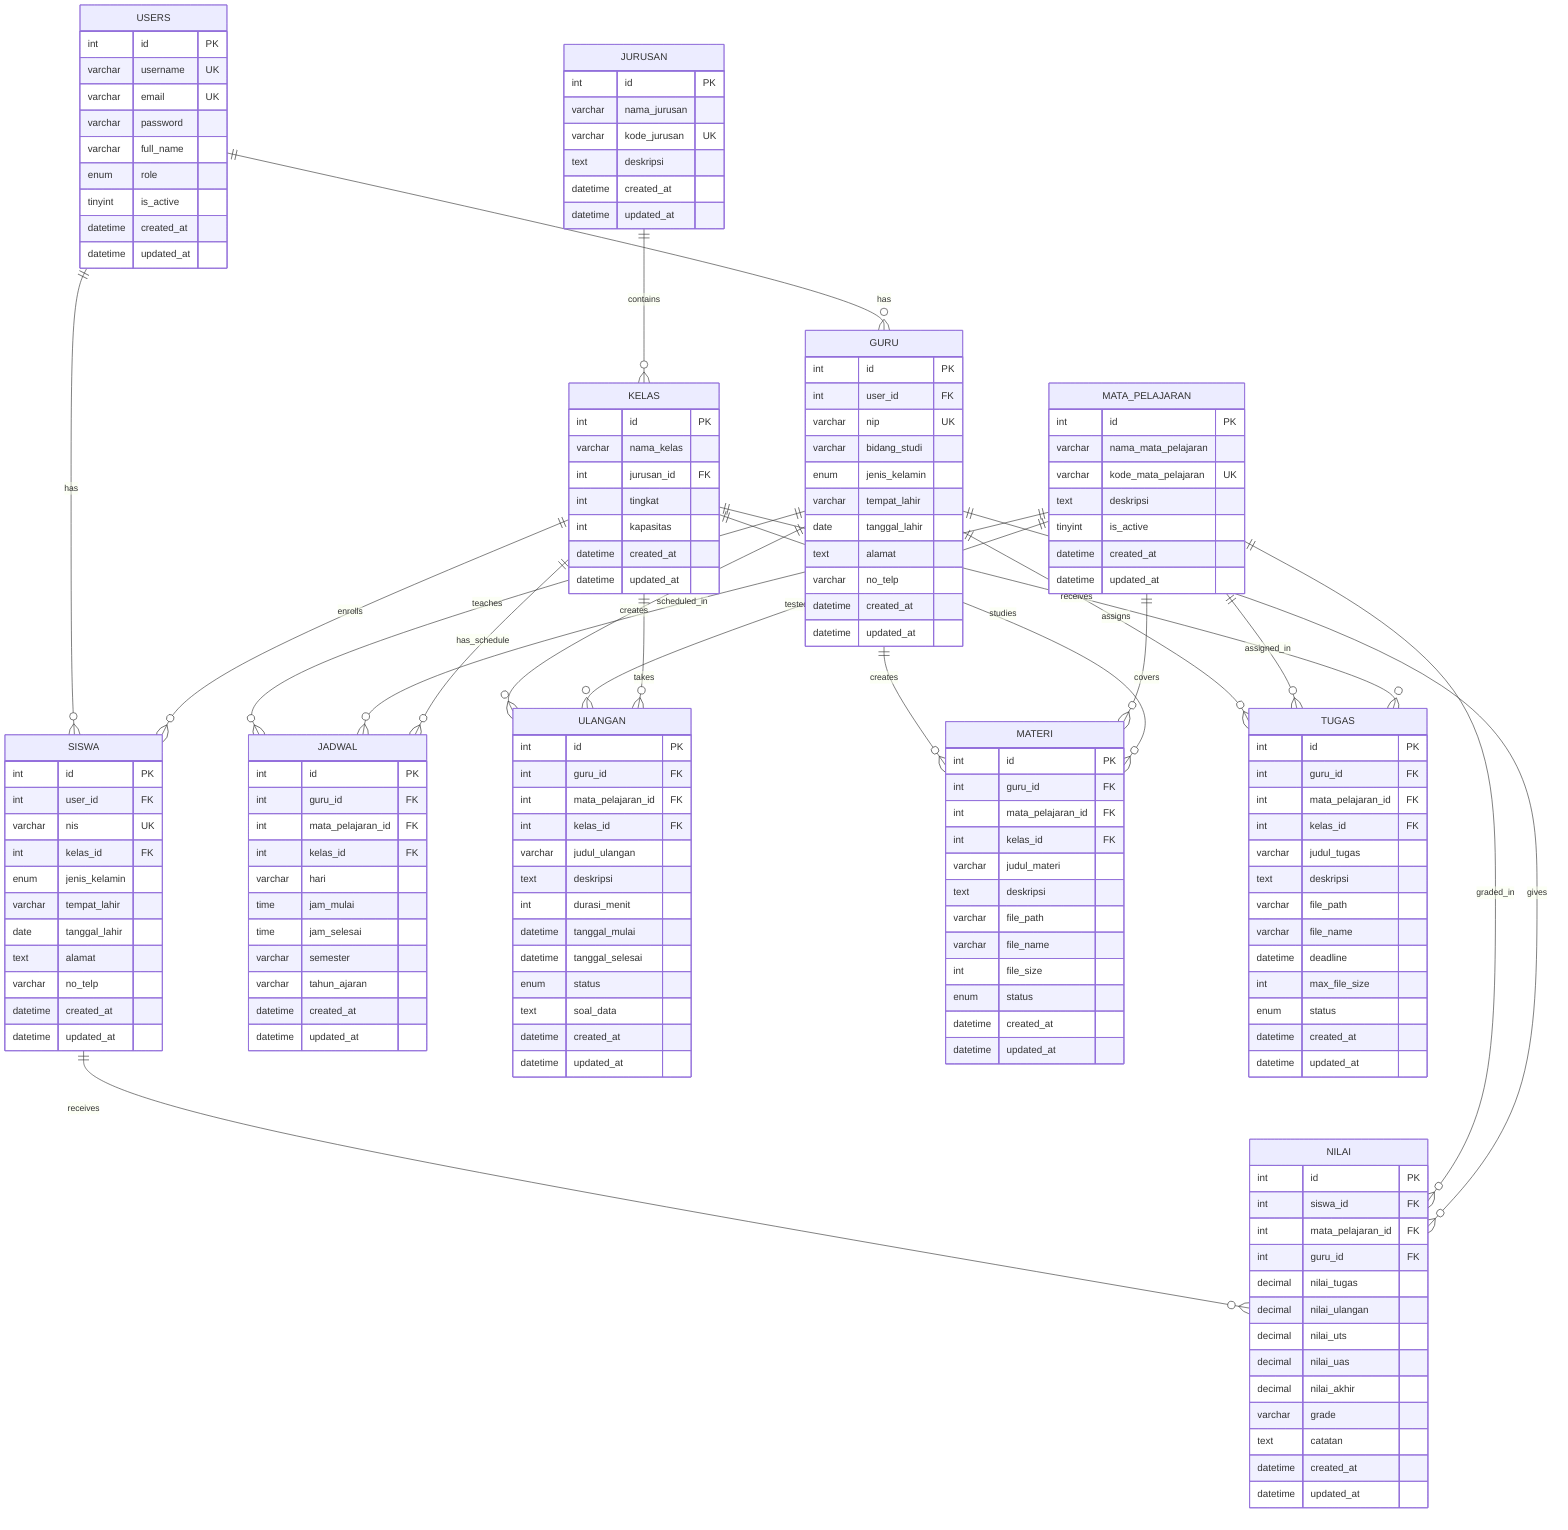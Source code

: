 erDiagram
%% Core Entities
USERS {
int id PK
varchar username UK
varchar email UK
varchar password
varchar full_name
enum role
tinyint is_active
datetime created_at
datetime updated_at
}

JURUSAN {
int id PK
varchar nama_jurusan
varchar kode_jurusan UK
text deskripsi
datetime created_at
datetime updated_at
}

KELAS {
int id PK
varchar nama_kelas
int jurusan_id FK
int tingkat
int kapasitas
datetime created_at
datetime updated_at
}

SISWA {
int id PK
int user_id FK
varchar nis UK
int kelas_id FK
enum jenis_kelamin
varchar tempat_lahir
date tanggal_lahir
text alamat
varchar no_telp
datetime created_at
datetime updated_at
}

GURU {
int id PK
int user_id FK
varchar nip UK
varchar bidang_studi
enum jenis_kelamin
varchar tempat_lahir
date tanggal_lahir
text alamat
varchar no_telp
datetime created_at
datetime updated_at
}

MATA_PELAJARAN {
int id PK
varchar nama_mata_pelajaran
varchar kode_mata_pelajaran UK
text deskripsi
tinyint is_active
datetime created_at
datetime updated_at
}

JADWAL {
int id PK
int guru_id FK
int mata_pelajaran_id FK
int kelas_id FK
varchar hari
time jam_mulai
time jam_selesai
varchar semester
varchar tahun_ajaran
datetime created_at
datetime updated_at
}

NILAI {
int id PK
int siswa_id FK
int mata_pelajaran_id FK
int guru_id FK
decimal nilai_tugas
decimal nilai_ulangan
decimal nilai_uts
decimal nilai_uas
decimal nilai_akhir
varchar grade
text catatan
datetime created_at
datetime updated_at
}

ULANGAN {
int id PK
int guru_id FK
int mata_pelajaran_id FK
int kelas_id FK
varchar judul_ulangan
text deskripsi
int durasi_menit
datetime tanggal_mulai
datetime tanggal_selesai
enum status
text soal_data
datetime created_at
datetime updated_at
}

MATERI {
int id PK
int guru_id FK
int mata_pelajaran_id FK
int kelas_id FK
varchar judul_materi
text deskripsi
varchar file_path
varchar file_name
int file_size
enum status
datetime created_at
datetime updated_at
}

TUGAS {
int id PK
int guru_id FK
int mata_pelajaran_id FK
int kelas_id FK
varchar judul_tugas
text deskripsi
varchar file_path
varchar file_name
datetime deadline
int max_file_size
enum status
datetime created_at
datetime updated_at
}

%% Relationships
USERS ||--o{ SISWA : "has"
USERS ||--o{ GURU : "has"

JURUSAN ||--o{ KELAS : "contains"
KELAS ||--o{ SISWA : "enrolls"

GURU ||--o{ JADWAL : "teaches"
MATA_PELAJARAN ||--o{ JADWAL : "scheduled_in"
KELAS ||--o{ JADWAL : "has_schedule"

SISWA ||--o{ NILAI : "receives"
MATA_PELAJARAN ||--o{ NILAI : "graded_in"
GURU ||--o{ NILAI : "gives"

GURU ||--o{ ULANGAN : "creates"
MATA_PELAJARAN ||--o{ ULANGAN : "tested_in"
KELAS ||--o{ ULANGAN : "takes"

GURU ||--o{ MATERI : "creates"
MATA_PELAJARAN ||--o{ MATERI : "covers"
KELAS ||--o{ MATERI : "studies"

GURU ||--o{ TUGAS : "assigns"
MATA_PELAJARAN ||--o{ TUGAS : "assigned_in"
KELAS ||--o{ TUGAS : "receives"